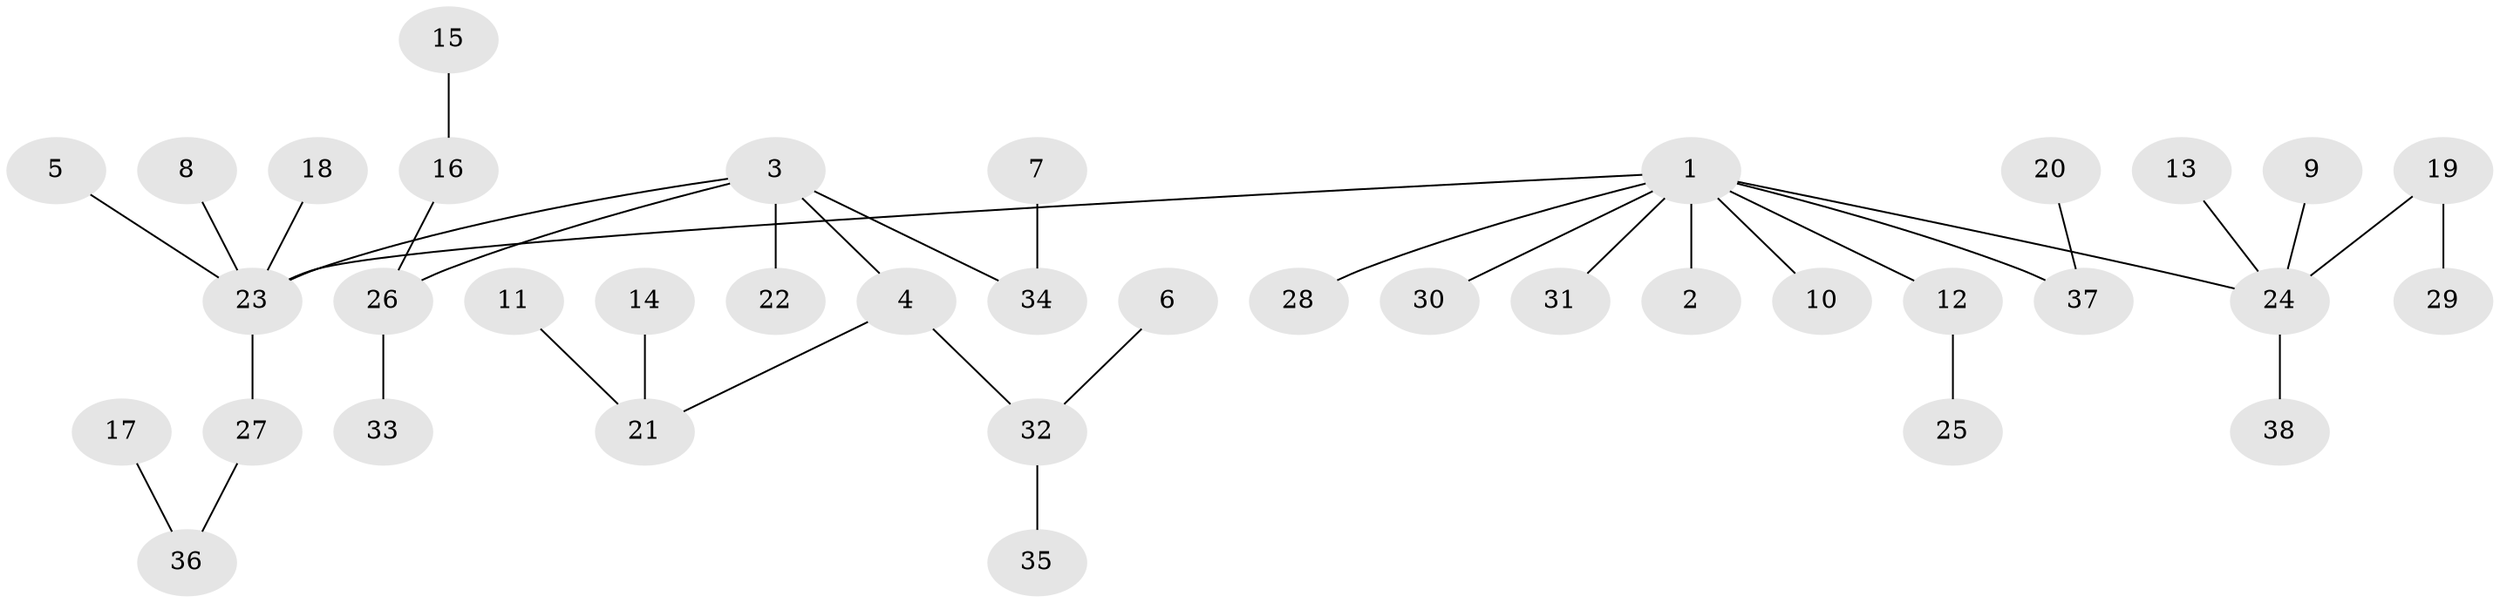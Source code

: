 // original degree distribution, {3: 0.13333333333333333, 5: 0.04, 4: 0.05333333333333334, 8: 0.013333333333333334, 2: 0.29333333333333333, 1: 0.4666666666666667}
// Generated by graph-tools (version 1.1) at 2025/26/03/09/25 03:26:27]
// undirected, 38 vertices, 37 edges
graph export_dot {
graph [start="1"]
  node [color=gray90,style=filled];
  1;
  2;
  3;
  4;
  5;
  6;
  7;
  8;
  9;
  10;
  11;
  12;
  13;
  14;
  15;
  16;
  17;
  18;
  19;
  20;
  21;
  22;
  23;
  24;
  25;
  26;
  27;
  28;
  29;
  30;
  31;
  32;
  33;
  34;
  35;
  36;
  37;
  38;
  1 -- 2 [weight=1.0];
  1 -- 10 [weight=1.0];
  1 -- 12 [weight=1.0];
  1 -- 23 [weight=1.0];
  1 -- 24 [weight=1.0];
  1 -- 28 [weight=1.0];
  1 -- 30 [weight=1.0];
  1 -- 31 [weight=1.0];
  1 -- 37 [weight=1.0];
  3 -- 4 [weight=1.0];
  3 -- 22 [weight=1.0];
  3 -- 23 [weight=1.0];
  3 -- 26 [weight=1.0];
  3 -- 34 [weight=1.0];
  4 -- 21 [weight=1.0];
  4 -- 32 [weight=1.0];
  5 -- 23 [weight=1.0];
  6 -- 32 [weight=1.0];
  7 -- 34 [weight=1.0];
  8 -- 23 [weight=1.0];
  9 -- 24 [weight=1.0];
  11 -- 21 [weight=1.0];
  12 -- 25 [weight=1.0];
  13 -- 24 [weight=1.0];
  14 -- 21 [weight=1.0];
  15 -- 16 [weight=1.0];
  16 -- 26 [weight=1.0];
  17 -- 36 [weight=1.0];
  18 -- 23 [weight=1.0];
  19 -- 24 [weight=1.0];
  19 -- 29 [weight=1.0];
  20 -- 37 [weight=1.0];
  23 -- 27 [weight=1.0];
  24 -- 38 [weight=1.0];
  26 -- 33 [weight=1.0];
  27 -- 36 [weight=1.0];
  32 -- 35 [weight=1.0];
}
